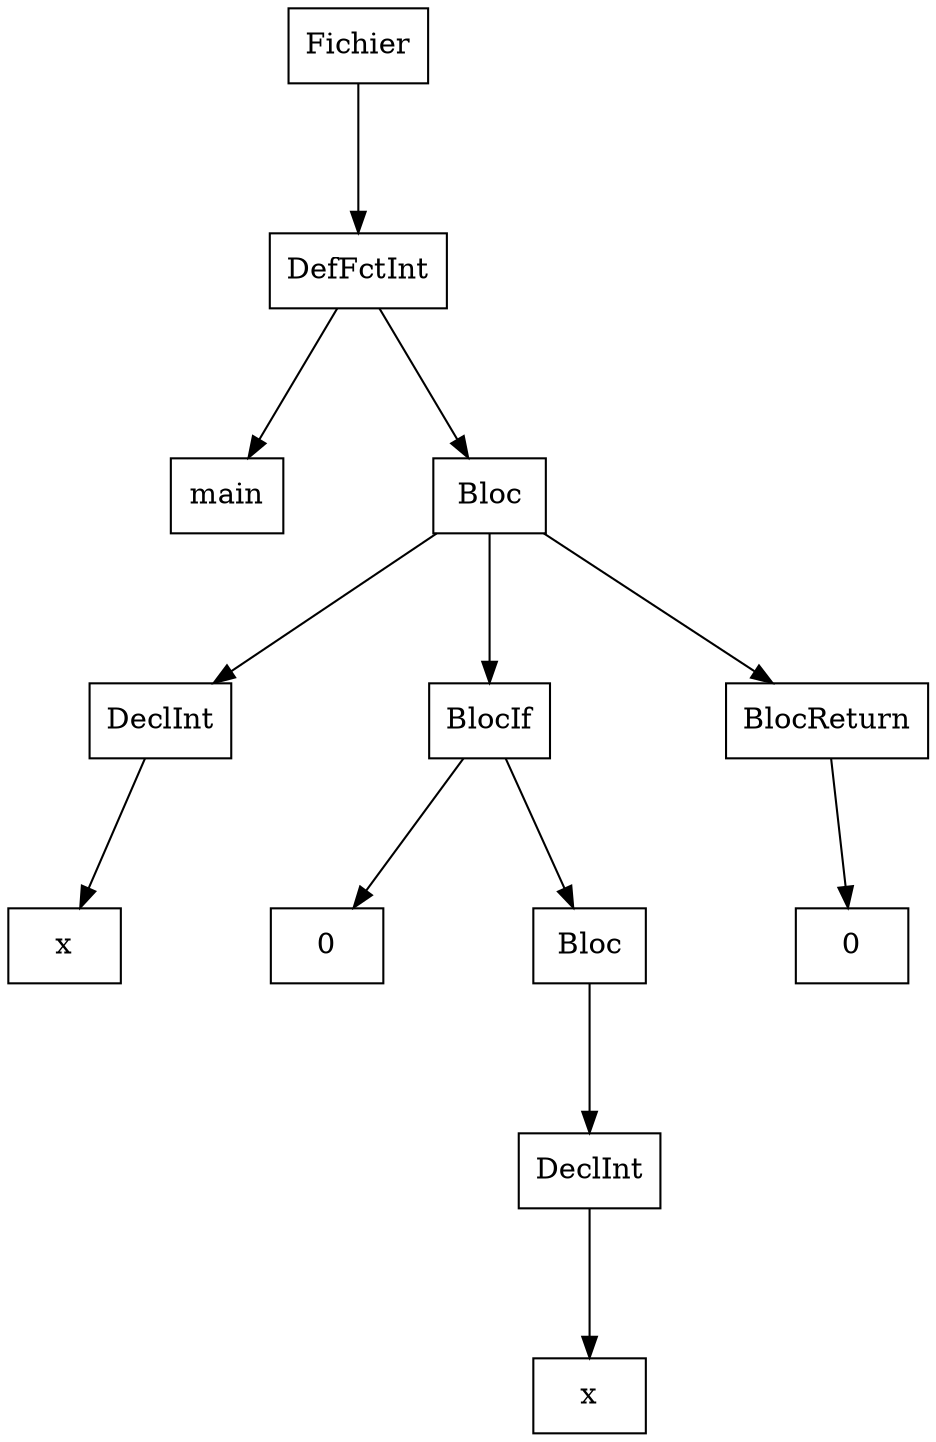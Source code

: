 digraph "ast"{

	nodesep=1;
	ranksep=1;

	N0 [label="Fichier", shape="box"];
	N1 [label="DefFctInt", shape="box"];
	N2 [label="main", shape="box"];
	N3 [label="Bloc", shape="box"];
	N4 [label="DeclInt", shape="box"];
	N5 [label="x", shape="box"];
	N6 [label="BlocIf", shape="box"];
	N7 [label="0", shape="box"];
	N8 [label="Bloc", shape="box"];
	N9 [label="DeclInt", shape="box"];
	N10 [label="x", shape="box"];
	N11 [label="BlocReturn", shape="box"];
	N12 [label="0", shape="box"];

	N1 -> N2; 
	N4 -> N5; 
	N3 -> N4; 
	N6 -> N7; 
	N9 -> N10; 
	N8 -> N9; 
	N6 -> N8; 
	N3 -> N6; 
	N11 -> N12; 
	N3 -> N11; 
	N1 -> N3; 
	N0 -> N1; 
}
